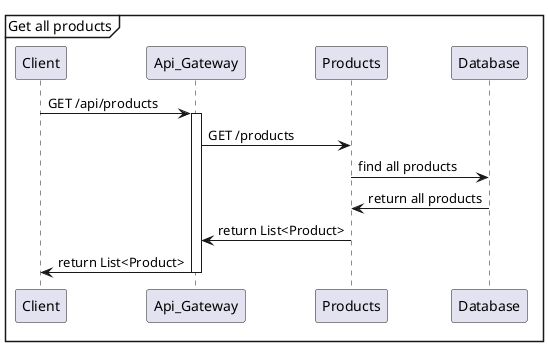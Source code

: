 @startuml
mainframe Get all products
Client -> Api_Gateway: GET /api/products
activate Api_Gateway
Api_Gateway -> Products: GET /products
Products -> Database: find all products

Products <- Database: return all products
Api_Gateway <- Products: return List<Product>
Client <- Api_Gateway: return List<Product>
deactivate Api_Gateway
@enduml